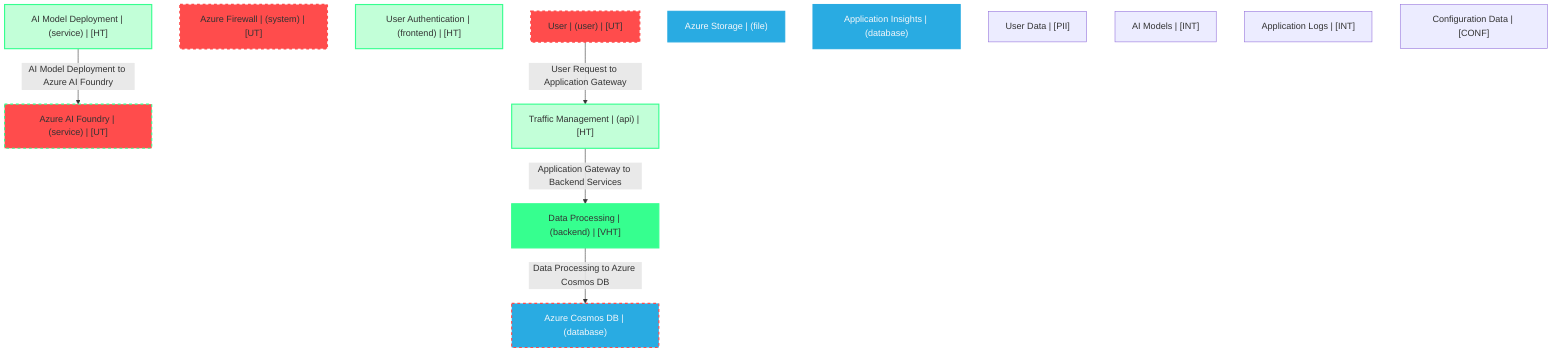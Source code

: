 graph TB
  node_01F8Z9F3B9GJ3FQ9F5D6D4G3E1["User | (user) | [UT]"]:::untrusted
  node_01F8Z9F3B9GJ3FQ9F5D6D4G3E2["Azure AI Foundry | (service) | [UT]"]:::untrusted
  node_01F8Z9F3B9GJ3FQ9F5D6D4G3E3["Azure Firewall | (system) | [UT]"]:::untrusted
  node_01F8Z9F3B9GJ3FQ9F5D6D4G3P1["User Authentication | (frontend) | [HT]"]:::highTrust
  node_01F8Z9F3B9GJ3FQ9F5D6D4G3P2["Data Processing | (backend) | [VHT]"]:::veryHighTrust
  node_01F8Z9F3B9GJ3FQ9F5D6D4G3P3["AI Model Deployment | (service) | [HT]"]:::highTrust
  node_01F8Z9F3B9GJ3FQ9F5D6D4G3P4["Traffic Management | (api) | [HT]"]:::highTrust
  node_01F8Z9F3B9GJ3FQ9F5D6D4G3D1["Azure Cosmos DB | (database)"]:::dataStore
  node_01F8Z9F3B9GJ3FQ9F5D6D4G3D2["Azure Storage | (file)"]:::dataStore
  node_01F8Z9F3B9GJ3FQ9F5D6D4G3D3["Application Insights | (database)"]:::dataStore
  node_01F8Z9F3B9GJ3FQ9F5D6D4G3K1["User Data | [PII]"]:::dataAsset,pii
  node_01F8Z9F3B9GJ3FQ9F5D6D4G3K2["AI Models | [INT]"]:::dataAsset,internal
  node_01F8Z9F3B9GJ3FQ9F5D6D4G3K3["Application Logs | [INT]"]:::dataAsset,internal
  node_01F8Z9F3B9GJ3FQ9F5D6D4G3K4["Configuration Data | [CONF]"]:::dataAsset,confidential

  node_01F8Z9F3B9GJ3FQ9F5D6D4G3E1 -->|User Request to Application Gateway| node_01F8Z9F3B9GJ3FQ9F5D6D4G3P4:::encryptedFlow
  node_01F8Z9F3B9GJ3FQ9F5D6D4G3P4 -->|Application Gateway to Backend Services| node_01F8Z9F3B9GJ3FQ9F5D6D4G3P2:::encryptedFlow
  node_01F8Z9F3B9GJ3FQ9F5D6D4G3P2 -->|Data Processing to Azure Cosmos DB| node_01F8Z9F3B9GJ3FQ9F5D6D4G3D1:::unencryptedFlow
  node_01F8Z9F3B9GJ3FQ9F5D6D4G3P3 -->|AI Model Deployment to Azure AI Foundry| node_01F8Z9F3B9GJ3FQ9F5D6D4G3E2:::encryptedFlow

  classDef externalEntity fill:#FF4C4C,stroke:#FF4C4C,stroke-width:2px,color:#F5F7FA
  classDef process fill:#36FF8F,stroke:#36FF8F,stroke-width:2px,color:#0B0D17
  classDef dataStore fill:#29ABE2,stroke:#29ABE2,stroke-width:2px,color:#F5F7FA
  classDef dataAsset fill:#A259FF,stroke:#c3a4ff,stroke-width:2px,color:#F5F7FA
  classDef untrusted fill:#FF4C4C,stroke:#FF4C4C,stroke-width:3px,stroke-dasharray:5 5
  classDef lowTrust fill:#f77c63,stroke:#f77c63,stroke-width:2px,stroke-dasharray:3 3
  classDef mediumTrust fill:#FFD300,stroke:#FFD300,stroke-width:2px
  classDef highTrust fill:#C2FFD8,stroke:#36FF8F,stroke-width:2px
  classDef veryHighTrust fill:#36FF8F,stroke:#36FF8F,stroke-width:3px
  classDef public fill:#C2FFD8,stroke:#36FF8F,stroke-width:1px
  classDef internal fill:#FFF2B3,stroke:#FFD300,stroke-width:1px
  classDef confidential fill:#FFB3B3,stroke:#FF4C4C,stroke-width:2px
  classDef restricted fill:#FF4C4C,stroke:#FF4C4C,stroke-width:3px
  classDef pii fill:#ffa1ad,stroke:#A259FF,stroke-width:2px
  classDef pci fill:#FF4C4C,stroke:#FF4C4C,stroke-width:3px
  classDef phi fill:#ffa1ad,stroke:#A259FF,stroke-width:3px
  classDef encryptedFlow stroke:#36FF8F,stroke-width:2px
  classDef unencryptedFlow stroke:#FF4C4C,stroke-width:2px,stroke-dasharray:5 5
  classDef authenticatedFlow stroke:#29ABE2,stroke-width:2px
  classDef trustBoundary fill:transparent,stroke:#2E3440,stroke-width:3px,stroke-dasharray:10 5